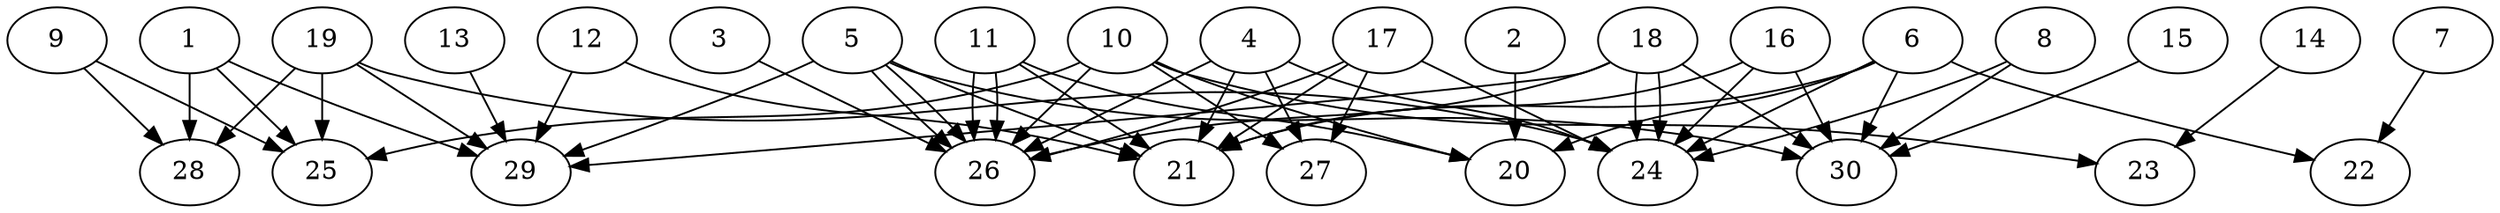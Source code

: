 // DAG automatically generated by daggen at Thu Oct  3 14:04:18 2019
// ./daggen --dot -n 30 --ccr 0.4 --fat 0.9 --regular 0.7 --density 0.7 --mindata 5242880 --maxdata 52428800 
digraph G {
  1 [size="103618560", alpha="0.01", expect_size="41447424"] 
  1 -> 25 [size ="41447424"]
  1 -> 28 [size ="41447424"]
  1 -> 29 [size ="41447424"]
  2 [size="69478400", alpha="0.11", expect_size="27791360"] 
  2 -> 20 [size ="27791360"]
  3 [size="116439040", alpha="0.01", expect_size="46575616"] 
  3 -> 26 [size ="46575616"]
  4 [size="35729920", alpha="0.18", expect_size="14291968"] 
  4 -> 21 [size ="14291968"]
  4 -> 24 [size ="14291968"]
  4 -> 26 [size ="14291968"]
  4 -> 27 [size ="14291968"]
  5 [size="97538560", alpha="0.10", expect_size="39015424"] 
  5 -> 21 [size ="39015424"]
  5 -> 26 [size ="39015424"]
  5 -> 26 [size ="39015424"]
  5 -> 29 [size ="39015424"]
  5 -> 30 [size ="39015424"]
  6 [size="116328960", alpha="0.17", expect_size="46531584"] 
  6 -> 20 [size ="46531584"]
  6 -> 21 [size ="46531584"]
  6 -> 22 [size ="46531584"]
  6 -> 24 [size ="46531584"]
  6 -> 30 [size ="46531584"]
  7 [size="107046400", alpha="0.00", expect_size="42818560"] 
  7 -> 22 [size ="42818560"]
  8 [size="38617600", alpha="0.10", expect_size="15447040"] 
  8 -> 24 [size ="15447040"]
  8 -> 30 [size ="15447040"]
  9 [size="21288960", alpha="0.06", expect_size="8515584"] 
  9 -> 25 [size ="8515584"]
  9 -> 28 [size ="8515584"]
  10 [size="84728320", alpha="0.14", expect_size="33891328"] 
  10 -> 20 [size ="33891328"]
  10 -> 23 [size ="33891328"]
  10 -> 25 [size ="33891328"]
  10 -> 26 [size ="33891328"]
  10 -> 27 [size ="33891328"]
  11 [size="57640960", alpha="0.19", expect_size="23056384"] 
  11 -> 20 [size ="23056384"]
  11 -> 21 [size ="23056384"]
  11 -> 26 [size ="23056384"]
  11 -> 26 [size ="23056384"]
  12 [size="63249920", alpha="0.16", expect_size="25299968"] 
  12 -> 21 [size ="25299968"]
  12 -> 29 [size ="25299968"]
  13 [size="130641920", alpha="0.15", expect_size="52256768"] 
  13 -> 29 [size ="52256768"]
  14 [size="18206720", alpha="0.20", expect_size="7282688"] 
  14 -> 23 [size ="7282688"]
  15 [size="125273600", alpha="0.16", expect_size="50109440"] 
  15 -> 30 [size ="50109440"]
  16 [size="64243200", alpha="0.16", expect_size="25697280"] 
  16 -> 21 [size ="25697280"]
  16 -> 24 [size ="25697280"]
  16 -> 30 [size ="25697280"]
  17 [size="48586240", alpha="0.07", expect_size="19434496"] 
  17 -> 21 [size ="19434496"]
  17 -> 24 [size ="19434496"]
  17 -> 26 [size ="19434496"]
  17 -> 27 [size ="19434496"]
  18 [size="48913920", alpha="0.10", expect_size="19565568"] 
  18 -> 24 [size ="19565568"]
  18 -> 24 [size ="19565568"]
  18 -> 26 [size ="19565568"]
  18 -> 29 [size ="19565568"]
  18 -> 30 [size ="19565568"]
  19 [size="109137920", alpha="0.10", expect_size="43655168"] 
  19 -> 24 [size ="43655168"]
  19 -> 25 [size ="43655168"]
  19 -> 28 [size ="43655168"]
  19 -> 29 [size ="43655168"]
  20 [size="25648640", alpha="0.12", expect_size="10259456"] 
  21 [size="108515840", alpha="0.09", expect_size="43406336"] 
  22 [size="100367360", alpha="0.15", expect_size="40146944"] 
  23 [size="79723520", alpha="0.19", expect_size="31889408"] 
  24 [size="51010560", alpha="0.07", expect_size="20404224"] 
  25 [size="49431040", alpha="0.09", expect_size="19772416"] 
  26 [size="23229440", alpha="0.09", expect_size="9291776"] 
  27 [size="120271360", alpha="0.05", expect_size="48108544"] 
  28 [size="44382720", alpha="0.05", expect_size="17753088"] 
  29 [size="101248000", alpha="0.06", expect_size="40499200"] 
  30 [size="44631040", alpha="0.19", expect_size="17852416"] 
}
